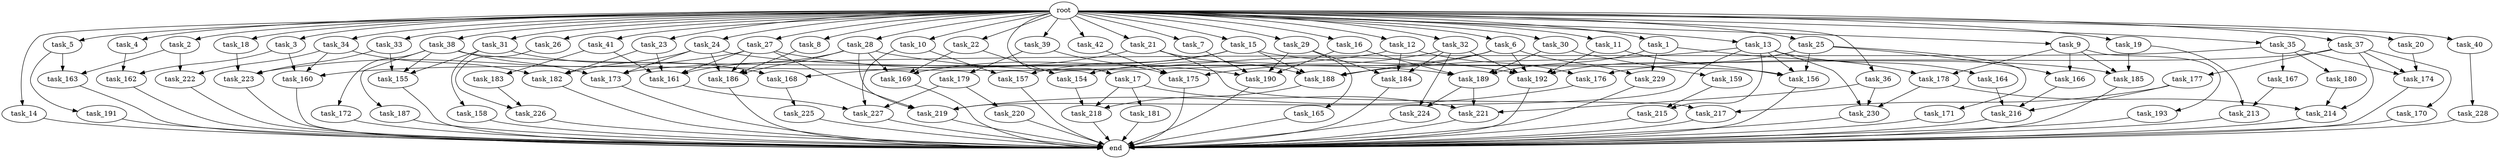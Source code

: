 digraph G {
  task_217 [size="498216206.336000"];
  task_12 [size="2.048000"];
  task_160 [size="3246995275.776000"];
  task_36 [size="2.048000"];
  task_42 [size="2.048000"];
  task_19 [size="2.048000"];
  root [size="0.000000"];
  task_10 [size="2.048000"];
  task_168 [size="1786706395.136000"];
  task_18 [size="2.048000"];
  task_219 [size="1460288880.640000"];
  task_189 [size="2456721293.312000"];
  task_183 [size="154618822.656000"];
  task_161 [size="807453851.648000"];
  task_4 [size="2.048000"];
  task_154 [size="584115552.256000"];
  task_33 [size="2.048000"];
  task_8 [size="2.048000"];
  task_15 [size="2.048000"];
  task_5 [size="2.048000"];
  end [size="0.000000"];
  task_228 [size="154618822.656000"];
  task_191 [size="1391569403.904000"];
  task_155 [size="3951369912.320000"];
  task_169 [size="584115552.256000"];
  task_167 [size="1099511627.776000"];
  task_218 [size="1735166787.584000"];
  task_14 [size="2.048000"];
  task_21 [size="2.048000"];
  task_38 [size="2.048000"];
  task_16 [size="2.048000"];
  task_7 [size="2.048000"];
  task_24 [size="2.048000"];
  task_227 [size="3246995275.776000"];
  task_221 [size="2078764171.264000"];
  task_225 [size="429496729.600000"];
  task_26 [size="2.048000"];
  task_30 [size="2.048000"];
  task_164 [size="618475290.624000"];
  task_17 [size="2.048000"];
  task_193 [size="429496729.600000"];
  task_158 [size="1717986918.400000"];
  task_229 [size="1546188226.560000"];
  task_224 [size="498216206.336000"];
  task_39 [size="2.048000"];
  task_172 [size="1391569403.904000"];
  task_213 [size="2817498546.176000"];
  task_226 [size="343597383.680000"];
  task_174 [size="2886218022.912000"];
  task_171 [size="841813590.016000"];
  task_214 [size="1941325217.792000"];
  task_165 [size="1099511627.776000"];
  task_215 [size="1236950581.248000"];
  task_175 [size="2920577761.280000"];
  task_27 [size="2.048000"];
  task_223 [size="2628519985.152000"];
  task_192 [size="3917010173.952000"];
  task_222 [size="1374389534.720000"];
  task_220 [size="429496729.600000"];
  task_166 [size="1271310319.616000"];
  task_31 [size="2.048000"];
  task_170 [size="1717986918.400000"];
  task_40 [size="2.048000"];
  task_2 [size="2.048000"];
  task_41 [size="2.048000"];
  task_216 [size="1597727834.112000"];
  task_35 [size="2.048000"];
  task_3 [size="2.048000"];
  task_187 [size="1391569403.904000"];
  task_230 [size="2164663517.184000"];
  task_181 [size="618475290.624000"];
  task_162 [size="1529008357.376000"];
  task_184 [size="3246995275.776000"];
  task_22 [size="2.048000"];
  task_159 [size="429496729.600000"];
  task_177 [size="1717986918.400000"];
  task_173 [size="2645699854.336000"];
  task_28 [size="2.048000"];
  task_176 [size="3435973836.800000"];
  task_163 [size="1666447310.848000"];
  task_182 [size="1683627180.032000"];
  task_25 [size="2.048000"];
  task_23 [size="2.048000"];
  task_190 [size="3315714752.512000"];
  task_6 [size="2.048000"];
  task_32 [size="2.048000"];
  task_188 [size="2353642078.208000"];
  task_20 [size="2.048000"];
  task_9 [size="2.048000"];
  task_37 [size="2.048000"];
  task_180 [size="1099511627.776000"];
  task_1 [size="2.048000"];
  task_185 [size="1803886264.320000"];
  task_156 [size="3951369912.320000"];
  task_186 [size="996432412.672000"];
  task_34 [size="2.048000"];
  task_29 [size="2.048000"];
  task_157 [size="1374389534.720000"];
  task_178 [size="584115552.256000"];
  task_13 [size="2.048000"];
  task_11 [size="2.048000"];
  task_179 [size="429496729.600000"];

  task_217 -> end [size="1.000000"];
  task_12 -> task_184 [size="838860800.000000"];
  task_12 -> task_160 [size="838860800.000000"];
  task_12 -> task_176 [size="838860800.000000"];
  task_160 -> end [size="1.000000"];
  task_36 -> task_230 [size="679477248.000000"];
  task_36 -> task_221 [size="679477248.000000"];
  task_42 -> task_175 [size="536870912.000000"];
  task_19 -> task_213 [size="536870912.000000"];
  task_19 -> task_185 [size="536870912.000000"];
  root -> task_12 [size="1.000000"];
  root -> task_35 [size="1.000000"];
  root -> task_14 [size="1.000000"];
  root -> task_36 [size="1.000000"];
  root -> task_37 [size="1.000000"];
  root -> task_6 [size="1.000000"];
  root -> task_32 [size="1.000000"];
  root -> task_38 [size="1.000000"];
  root -> task_42 [size="1.000000"];
  root -> task_19 [size="1.000000"];
  root -> task_13 [size="1.000000"];
  root -> task_20 [size="1.000000"];
  root -> task_16 [size="1.000000"];
  root -> task_9 [size="1.000000"];
  root -> task_31 [size="1.000000"];
  root -> task_10 [size="1.000000"];
  root -> task_1 [size="1.000000"];
  root -> task_18 [size="1.000000"];
  root -> task_5 [size="1.000000"];
  root -> task_2 [size="1.000000"];
  root -> task_4 [size="1.000000"];
  root -> task_27 [size="1.000000"];
  root -> task_41 [size="1.000000"];
  root -> task_11 [size="1.000000"];
  root -> task_23 [size="1.000000"];
  root -> task_3 [size="1.000000"];
  root -> task_26 [size="1.000000"];
  root -> task_7 [size="1.000000"];
  root -> task_40 [size="1.000000"];
  root -> task_34 [size="1.000000"];
  root -> task_17 [size="1.000000"];
  root -> task_33 [size="1.000000"];
  root -> task_15 [size="1.000000"];
  root -> task_22 [size="1.000000"];
  root -> task_29 [size="1.000000"];
  root -> task_8 [size="1.000000"];
  root -> task_30 [size="1.000000"];
  root -> task_39 [size="1.000000"];
  root -> task_25 [size="1.000000"];
  root -> task_24 [size="1.000000"];
  root -> task_21 [size="1.000000"];
  root -> task_28 [size="1.000000"];
  task_10 -> task_227 [size="536870912.000000"];
  task_10 -> task_157 [size="536870912.000000"];
  task_168 -> task_225 [size="209715200.000000"];
  task_18 -> task_223 [size="838860800.000000"];
  task_219 -> end [size="1.000000"];
  task_189 -> task_221 [size="33554432.000000"];
  task_189 -> task_224 [size="33554432.000000"];
  task_183 -> task_226 [size="33554432.000000"];
  task_161 -> task_227 [size="838860800.000000"];
  task_4 -> task_162 [size="536870912.000000"];
  task_154 -> task_218 [size="134217728.000000"];
  task_33 -> task_155 [size="411041792.000000"];
  task_33 -> task_223 [size="411041792.000000"];
  task_8 -> task_186 [size="301989888.000000"];
  task_15 -> task_169 [size="134217728.000000"];
  task_15 -> task_157 [size="134217728.000000"];
  task_15 -> task_185 [size="134217728.000000"];
  task_15 -> task_188 [size="134217728.000000"];
  task_5 -> task_163 [size="679477248.000000"];
  task_5 -> task_191 [size="679477248.000000"];
  task_228 -> end [size="1.000000"];
  task_191 -> end [size="1.000000"];
  task_155 -> end [size="1.000000"];
  task_169 -> end [size="1.000000"];
  task_167 -> task_213 [size="838860800.000000"];
  task_218 -> end [size="1.000000"];
  task_14 -> end [size="1.000000"];
  task_21 -> task_217 [size="33554432.000000"];
  task_21 -> task_168 [size="33554432.000000"];
  task_21 -> task_188 [size="33554432.000000"];
  task_38 -> task_155 [size="679477248.000000"];
  task_38 -> task_156 [size="679477248.000000"];
  task_38 -> task_187 [size="679477248.000000"];
  task_38 -> task_173 [size="679477248.000000"];
  task_38 -> task_172 [size="679477248.000000"];
  task_16 -> task_190 [size="838860800.000000"];
  task_16 -> task_189 [size="838860800.000000"];
  task_7 -> task_190 [size="209715200.000000"];
  task_24 -> task_182 [size="75497472.000000"];
  task_24 -> task_173 [size="75497472.000000"];
  task_24 -> task_186 [size="75497472.000000"];
  task_24 -> task_189 [size="75497472.000000"];
  task_227 -> end [size="1.000000"];
  task_221 -> end [size="1.000000"];
  task_225 -> end [size="1.000000"];
  task_26 -> task_226 [size="134217728.000000"];
  task_30 -> task_159 [size="209715200.000000"];
  task_30 -> task_189 [size="209715200.000000"];
  task_164 -> task_216 [size="33554432.000000"];
  task_17 -> task_218 [size="301989888.000000"];
  task_17 -> task_221 [size="301989888.000000"];
  task_17 -> task_181 [size="301989888.000000"];
  task_193 -> end [size="1.000000"];
  task_158 -> end [size="1.000000"];
  task_229 -> end [size="1.000000"];
  task_224 -> end [size="1.000000"];
  task_39 -> task_175 [size="209715200.000000"];
  task_39 -> task_179 [size="209715200.000000"];
  task_172 -> end [size="1.000000"];
  task_213 -> end [size="1.000000"];
  task_226 -> end [size="1.000000"];
  task_174 -> end [size="1.000000"];
  task_171 -> end [size="1.000000"];
  task_214 -> end [size="1.000000"];
  task_165 -> end [size="1.000000"];
  task_215 -> end [size="1.000000"];
  task_175 -> end [size="1.000000"];
  task_27 -> task_190 [size="33554432.000000"];
  task_27 -> task_223 [size="33554432.000000"];
  task_27 -> task_161 [size="33554432.000000"];
  task_27 -> task_186 [size="33554432.000000"];
  task_27 -> task_219 [size="33554432.000000"];
  task_223 -> end [size="1.000000"];
  task_192 -> end [size="1.000000"];
  task_222 -> end [size="1.000000"];
  task_220 -> end [size="1.000000"];
  task_166 -> task_216 [size="536870912.000000"];
  task_31 -> task_155 [size="838860800.000000"];
  task_31 -> task_158 [size="838860800.000000"];
  task_31 -> task_168 [size="838860800.000000"];
  task_170 -> end [size="1.000000"];
  task_40 -> task_228 [size="75497472.000000"];
  task_2 -> task_163 [size="134217728.000000"];
  task_2 -> task_222 [size="134217728.000000"];
  task_41 -> task_183 [size="75497472.000000"];
  task_41 -> task_161 [size="75497472.000000"];
  task_216 -> end [size="1.000000"];
  task_35 -> task_180 [size="536870912.000000"];
  task_35 -> task_167 [size="536870912.000000"];
  task_35 -> task_173 [size="536870912.000000"];
  task_35 -> task_174 [size="536870912.000000"];
  task_3 -> task_160 [size="209715200.000000"];
  task_3 -> task_162 [size="209715200.000000"];
  task_187 -> end [size="1.000000"];
  task_230 -> end [size="1.000000"];
  task_181 -> end [size="1.000000"];
  task_162 -> end [size="1.000000"];
  task_184 -> end [size="1.000000"];
  task_22 -> task_154 [size="75497472.000000"];
  task_22 -> task_169 [size="75497472.000000"];
  task_159 -> task_215 [size="301989888.000000"];
  task_177 -> task_217 [size="209715200.000000"];
  task_177 -> task_216 [size="209715200.000000"];
  task_173 -> end [size="1.000000"];
  task_28 -> task_161 [size="75497472.000000"];
  task_28 -> task_169 [size="75497472.000000"];
  task_28 -> task_192 [size="75497472.000000"];
  task_28 -> task_219 [size="75497472.000000"];
  task_28 -> task_186 [size="75497472.000000"];
  task_176 -> task_219 [size="301989888.000000"];
  task_163 -> end [size="1.000000"];
  task_182 -> end [size="1.000000"];
  task_25 -> task_156 [size="411041792.000000"];
  task_25 -> task_192 [size="411041792.000000"];
  task_25 -> task_166 [size="411041792.000000"];
  task_25 -> task_171 [size="411041792.000000"];
  task_23 -> task_182 [size="209715200.000000"];
  task_23 -> task_161 [size="209715200.000000"];
  task_190 -> end [size="1.000000"];
  task_6 -> task_175 [size="679477248.000000"];
  task_6 -> task_192 [size="679477248.000000"];
  task_6 -> task_229 [size="679477248.000000"];
  task_6 -> task_188 [size="679477248.000000"];
  task_32 -> task_184 [size="209715200.000000"];
  task_32 -> task_154 [size="209715200.000000"];
  task_32 -> task_192 [size="209715200.000000"];
  task_32 -> task_224 [size="209715200.000000"];
  task_188 -> task_218 [size="411041792.000000"];
  task_20 -> task_174 [size="33554432.000000"];
  task_9 -> task_178 [size="209715200.000000"];
  task_9 -> task_166 [size="209715200.000000"];
  task_9 -> task_185 [size="209715200.000000"];
  task_9 -> task_193 [size="209715200.000000"];
  task_37 -> task_170 [size="838860800.000000"];
  task_37 -> task_177 [size="838860800.000000"];
  task_37 -> task_214 [size="838860800.000000"];
  task_37 -> task_176 [size="838860800.000000"];
  task_37 -> task_174 [size="838860800.000000"];
  task_180 -> task_214 [size="33554432.000000"];
  task_1 -> task_229 [size="75497472.000000"];
  task_1 -> task_189 [size="75497472.000000"];
  task_1 -> task_178 [size="75497472.000000"];
  task_185 -> end [size="1.000000"];
  task_156 -> end [size="1.000000"];
  task_186 -> end [size="1.000000"];
  task_34 -> task_182 [size="536870912.000000"];
  task_34 -> task_160 [size="536870912.000000"];
  task_34 -> task_222 [size="536870912.000000"];
  task_29 -> task_190 [size="536870912.000000"];
  task_29 -> task_165 [size="536870912.000000"];
  task_29 -> task_184 [size="536870912.000000"];
  task_157 -> end [size="1.000000"];
  task_178 -> task_214 [size="75497472.000000"];
  task_178 -> task_230 [size="75497472.000000"];
  task_13 -> task_156 [size="301989888.000000"];
  task_13 -> task_219 [size="301989888.000000"];
  task_13 -> task_215 [size="301989888.000000"];
  task_13 -> task_164 [size="301989888.000000"];
  task_13 -> task_230 [size="301989888.000000"];
  task_13 -> task_188 [size="301989888.000000"];
  task_11 -> task_156 [size="536870912.000000"];
  task_11 -> task_192 [size="536870912.000000"];
  task_179 -> task_227 [size="209715200.000000"];
  task_179 -> task_220 [size="209715200.000000"];
}
